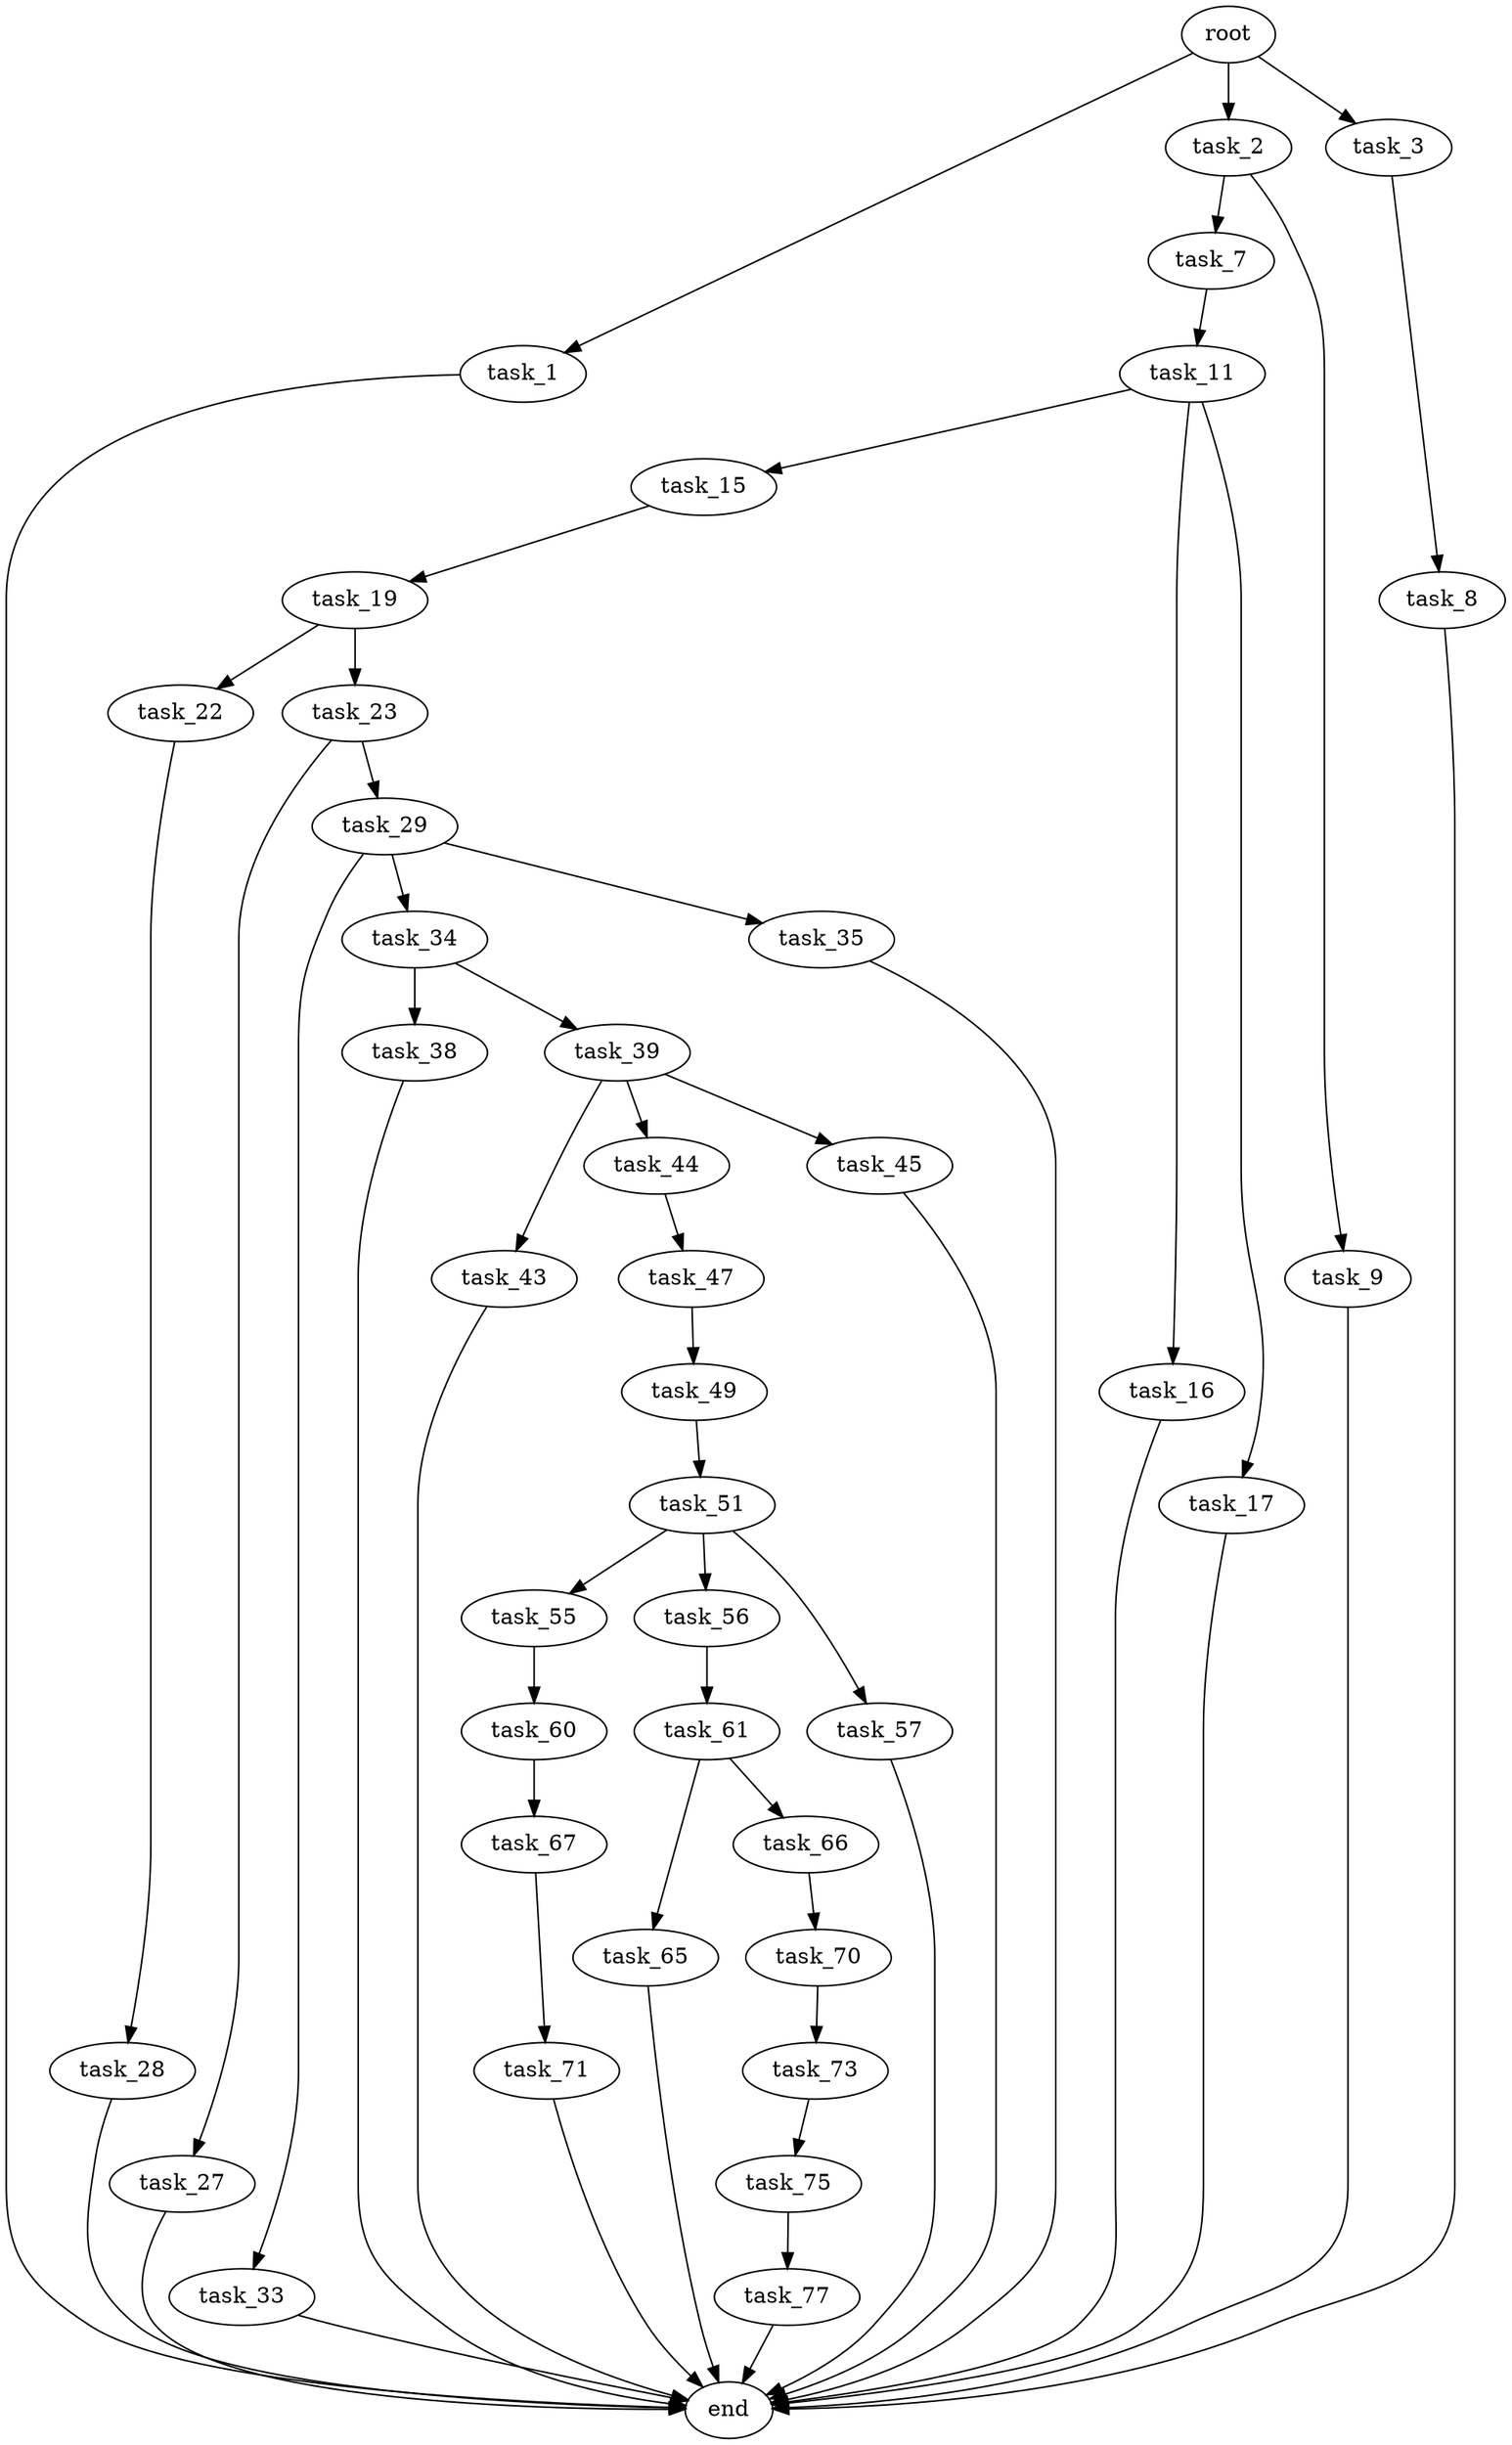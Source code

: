digraph G {
  root [size="0.000000"];
  task_1 [size="28991029248.000000"];
  task_2 [size="318392411022.000000"];
  task_3 [size="28991029248.000000"];
  task_7 [size="4141185779.000000"];
  task_8 [size="2044638137.000000"];
  task_9 [size="25801958934.000000"];
  task_11 [size="1073741824000.000000"];
  task_15 [size="28991029248.000000"];
  task_16 [size="19588619409.000000"];
  task_17 [size="6605392762.000000"];
  task_19 [size="119064803241.000000"];
  task_22 [size="113636629801.000000"];
  task_23 [size="1073741824000.000000"];
  task_27 [size="300192936187.000000"];
  task_28 [size="749178056.000000"];
  task_29 [size="119268317147.000000"];
  task_33 [size="50626838890.000000"];
  task_34 [size="49282444128.000000"];
  task_35 [size="1737326833.000000"];
  task_38 [size="7586528983.000000"];
  task_39 [size="6092154468.000000"];
  task_43 [size="29348654803.000000"];
  task_44 [size="782757789696.000000"];
  task_45 [size="26799672081.000000"];
  task_47 [size="520214374952.000000"];
  task_49 [size="67752934936.000000"];
  task_51 [size="47185921413.000000"];
  task_55 [size="134217728000.000000"];
  task_56 [size="477848583868.000000"];
  task_57 [size="2339160595.000000"];
  task_60 [size="782757789696.000000"];
  task_61 [size="315726574533.000000"];
  task_65 [size="8026707792.000000"];
  task_66 [size="8589934592.000000"];
  task_67 [size="782757789696.000000"];
  task_70 [size="31496676804.000000"];
  task_71 [size="368293445632.000000"];
  task_73 [size="18235351166.000000"];
  task_75 [size="46581128675.000000"];
  task_77 [size="677880895966.000000"];
  end [size="0.000000"];

  root -> task_1 [size="1.000000"];
  root -> task_2 [size="1.000000"];
  root -> task_3 [size="1.000000"];
  task_1 -> end [size="1.000000"];
  task_2 -> task_7 [size="209715200.000000"];
  task_2 -> task_9 [size="209715200.000000"];
  task_3 -> task_8 [size="75497472.000000"];
  task_7 -> task_11 [size="209715200.000000"];
  task_8 -> end [size="1.000000"];
  task_9 -> end [size="1.000000"];
  task_11 -> task_15 [size="838860800.000000"];
  task_11 -> task_16 [size="838860800.000000"];
  task_11 -> task_17 [size="838860800.000000"];
  task_15 -> task_19 [size="75497472.000000"];
  task_16 -> end [size="1.000000"];
  task_17 -> end [size="1.000000"];
  task_19 -> task_22 [size="134217728.000000"];
  task_19 -> task_23 [size="134217728.000000"];
  task_22 -> task_28 [size="411041792.000000"];
  task_23 -> task_27 [size="838860800.000000"];
  task_23 -> task_29 [size="838860800.000000"];
  task_27 -> end [size="1.000000"];
  task_28 -> end [size="1.000000"];
  task_29 -> task_33 [size="134217728.000000"];
  task_29 -> task_34 [size="134217728.000000"];
  task_29 -> task_35 [size="134217728.000000"];
  task_33 -> end [size="1.000000"];
  task_34 -> task_38 [size="134217728.000000"];
  task_34 -> task_39 [size="134217728.000000"];
  task_35 -> end [size="1.000000"];
  task_38 -> end [size="1.000000"];
  task_39 -> task_43 [size="134217728.000000"];
  task_39 -> task_44 [size="134217728.000000"];
  task_39 -> task_45 [size="134217728.000000"];
  task_43 -> end [size="1.000000"];
  task_44 -> task_47 [size="679477248.000000"];
  task_45 -> end [size="1.000000"];
  task_47 -> task_49 [size="411041792.000000"];
  task_49 -> task_51 [size="134217728.000000"];
  task_51 -> task_55 [size="33554432.000000"];
  task_51 -> task_56 [size="33554432.000000"];
  task_51 -> task_57 [size="33554432.000000"];
  task_55 -> task_60 [size="209715200.000000"];
  task_56 -> task_61 [size="679477248.000000"];
  task_57 -> end [size="1.000000"];
  task_60 -> task_67 [size="679477248.000000"];
  task_61 -> task_65 [size="301989888.000000"];
  task_61 -> task_66 [size="301989888.000000"];
  task_65 -> end [size="1.000000"];
  task_66 -> task_70 [size="33554432.000000"];
  task_67 -> task_71 [size="679477248.000000"];
  task_70 -> task_73 [size="679477248.000000"];
  task_71 -> end [size="1.000000"];
  task_73 -> task_75 [size="301989888.000000"];
  task_75 -> task_77 [size="33554432.000000"];
  task_77 -> end [size="1.000000"];
}
